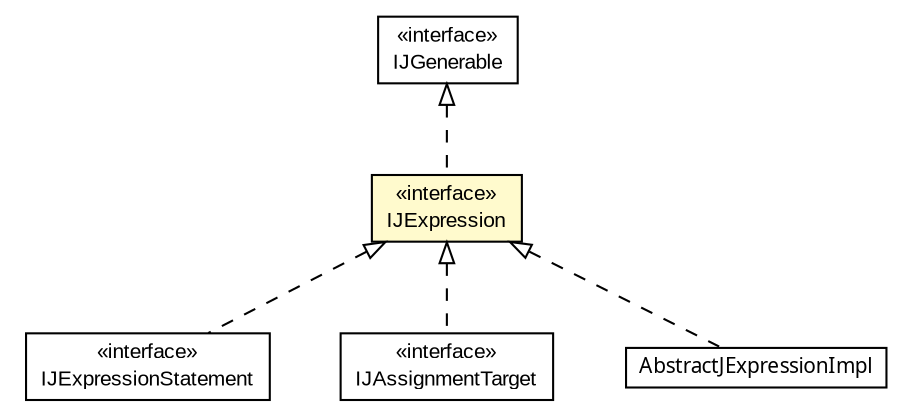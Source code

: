 #!/usr/local/bin/dot
#
# Class diagram 
# Generated by UMLGraph version 5.1 (http://www.umlgraph.org/)
#

digraph G {
	edge [fontname="arial",fontsize=10,labelfontname="arial",labelfontsize=10];
	node [fontname="arial",fontsize=10,shape=plaintext];
	nodesep=0.25;
	ranksep=0.5;
	// com.helger.jcodemodel.IJGenerable
	c10851 [label=<<table title="com.helger.jcodemodel.IJGenerable" border="0" cellborder="1" cellspacing="0" cellpadding="2" port="p" href="./IJGenerable.html">
		<tr><td><table border="0" cellspacing="0" cellpadding="1">
<tr><td align="center" balign="center"> &#171;interface&#187; </td></tr>
<tr><td align="center" balign="center"> IJGenerable </td></tr>
		</table></td></tr>
		</table>>, fontname="arial", fontcolor="black", fontsize=10.0];
	// com.helger.jcodemodel.IJExpressionStatement
	c10852 [label=<<table title="com.helger.jcodemodel.IJExpressionStatement" border="0" cellborder="1" cellspacing="0" cellpadding="2" port="p" href="./IJExpressionStatement.html">
		<tr><td><table border="0" cellspacing="0" cellpadding="1">
<tr><td align="center" balign="center"> &#171;interface&#187; </td></tr>
<tr><td align="center" balign="center"> IJExpressionStatement </td></tr>
		</table></td></tr>
		</table>>, fontname="arial", fontcolor="black", fontsize=10.0];
	// com.helger.jcodemodel.IJExpression
	c10853 [label=<<table title="com.helger.jcodemodel.IJExpression" border="0" cellborder="1" cellspacing="0" cellpadding="2" port="p" bgcolor="lemonChiffon" href="./IJExpression.html">
		<tr><td><table border="0" cellspacing="0" cellpadding="1">
<tr><td align="center" balign="center"> &#171;interface&#187; </td></tr>
<tr><td align="center" balign="center"> IJExpression </td></tr>
		</table></td></tr>
		</table>>, fontname="arial", fontcolor="black", fontsize=10.0];
	// com.helger.jcodemodel.IJAssignmentTarget
	c10857 [label=<<table title="com.helger.jcodemodel.IJAssignmentTarget" border="0" cellborder="1" cellspacing="0" cellpadding="2" port="p" href="./IJAssignmentTarget.html">
		<tr><td><table border="0" cellspacing="0" cellpadding="1">
<tr><td align="center" balign="center"> &#171;interface&#187; </td></tr>
<tr><td align="center" balign="center"> IJAssignmentTarget </td></tr>
		</table></td></tr>
		</table>>, fontname="arial", fontcolor="black", fontsize=10.0];
	// com.helger.jcodemodel.AbstractJExpressionImpl
	c10864 [label=<<table title="com.helger.jcodemodel.AbstractJExpressionImpl" border="0" cellborder="1" cellspacing="0" cellpadding="2" port="p" href="./AbstractJExpressionImpl.html">
		<tr><td><table border="0" cellspacing="0" cellpadding="1">
<tr><td align="center" balign="center"><font face="ariali"> AbstractJExpressionImpl </font></td></tr>
		</table></td></tr>
		</table>>, fontname="arial", fontcolor="black", fontsize=10.0];
	//com.helger.jcodemodel.IJExpressionStatement implements com.helger.jcodemodel.IJExpression
	c10853:p -> c10852:p [dir=back,arrowtail=empty,style=dashed];
	//com.helger.jcodemodel.IJExpression implements com.helger.jcodemodel.IJGenerable
	c10851:p -> c10853:p [dir=back,arrowtail=empty,style=dashed];
	//com.helger.jcodemodel.IJAssignmentTarget implements com.helger.jcodemodel.IJExpression
	c10853:p -> c10857:p [dir=back,arrowtail=empty,style=dashed];
	//com.helger.jcodemodel.AbstractJExpressionImpl implements com.helger.jcodemodel.IJExpression
	c10853:p -> c10864:p [dir=back,arrowtail=empty,style=dashed];
}

